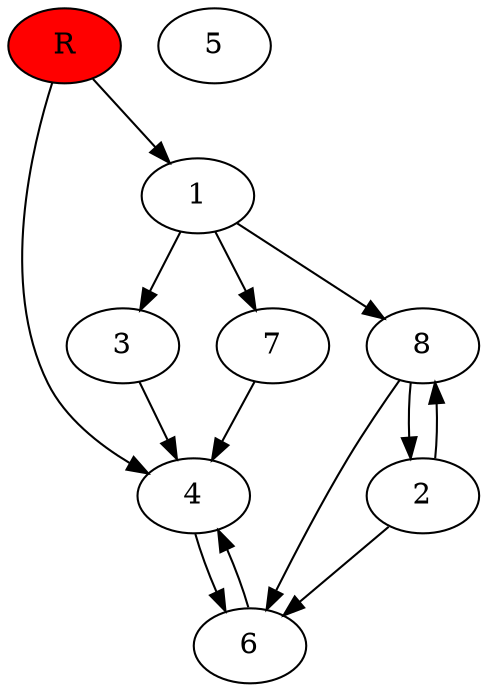 digraph prb21330 {
	1
	2
	3
	4
	5
	6
	7
	8
	R [fillcolor="#ff0000" style=filled]
	1 -> 3
	1 -> 7
	1 -> 8
	2 -> 6
	2 -> 8
	3 -> 4
	4 -> 6
	6 -> 4
	7 -> 4
	8 -> 2
	8 -> 6
	R -> 1
	R -> 4
}
